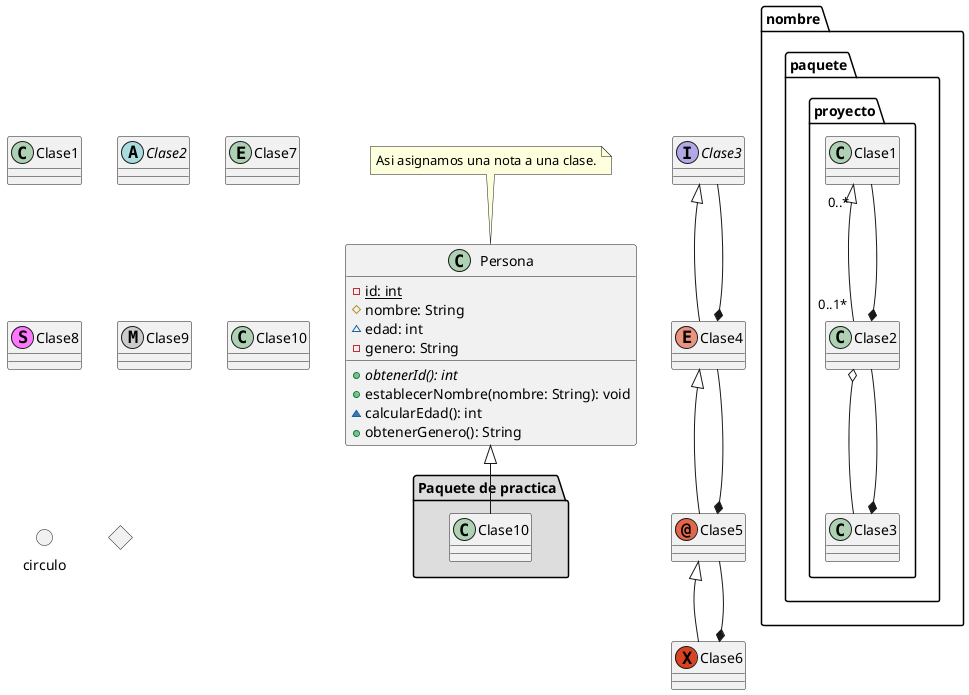 @startuml

class Persona {
  '// - PRIVADO / + PUBLICO / ~ PAQUETE / # PROTEGIDO
  {static} - id: int
  # nombre: String
  ~ edad: int
  - genero: String

  {Abstract} + obtenerId(): int
  + establecerNombre(nombre: String): void
  ~ calcularEdad(): int
  + obtenerGenero(): String
}

package "Paquete de practica" #DDDDDD {
  Persona <|-- Clase10
}

package nombre.paquete.proyecto {
  '// Relacion de herencia y composicion
Clase1 "0..*" <|-- "0..1*" Clase2
Clase1 --* Clase2

'// Relacion de agregacion y composicion
Clase2 o-- Clase3
Clase2 --* Clase3
}

Class Clase1{}
Abstract Class Clase2{}
Interface Clase3{}
Enum Clase4{}
Annotation Clase5{}
Exception Clase6{}
Entity Clase7{}
Stereotype Clase8{}
Metaclass Clase9{}
Class Clase10{}
circle circulo
diamond diamante



Clase3 <|-- Clase4
Clase3 --* Clase4

Clase4 <|-- Clase5
Clase4 --* Clase5

Clase5 <|-- Clase6
Clase5 --* Clase6

note "Asi asignamos una nota a una clase." as PersonaNote
PersonaNote -- Persona

@enduml

